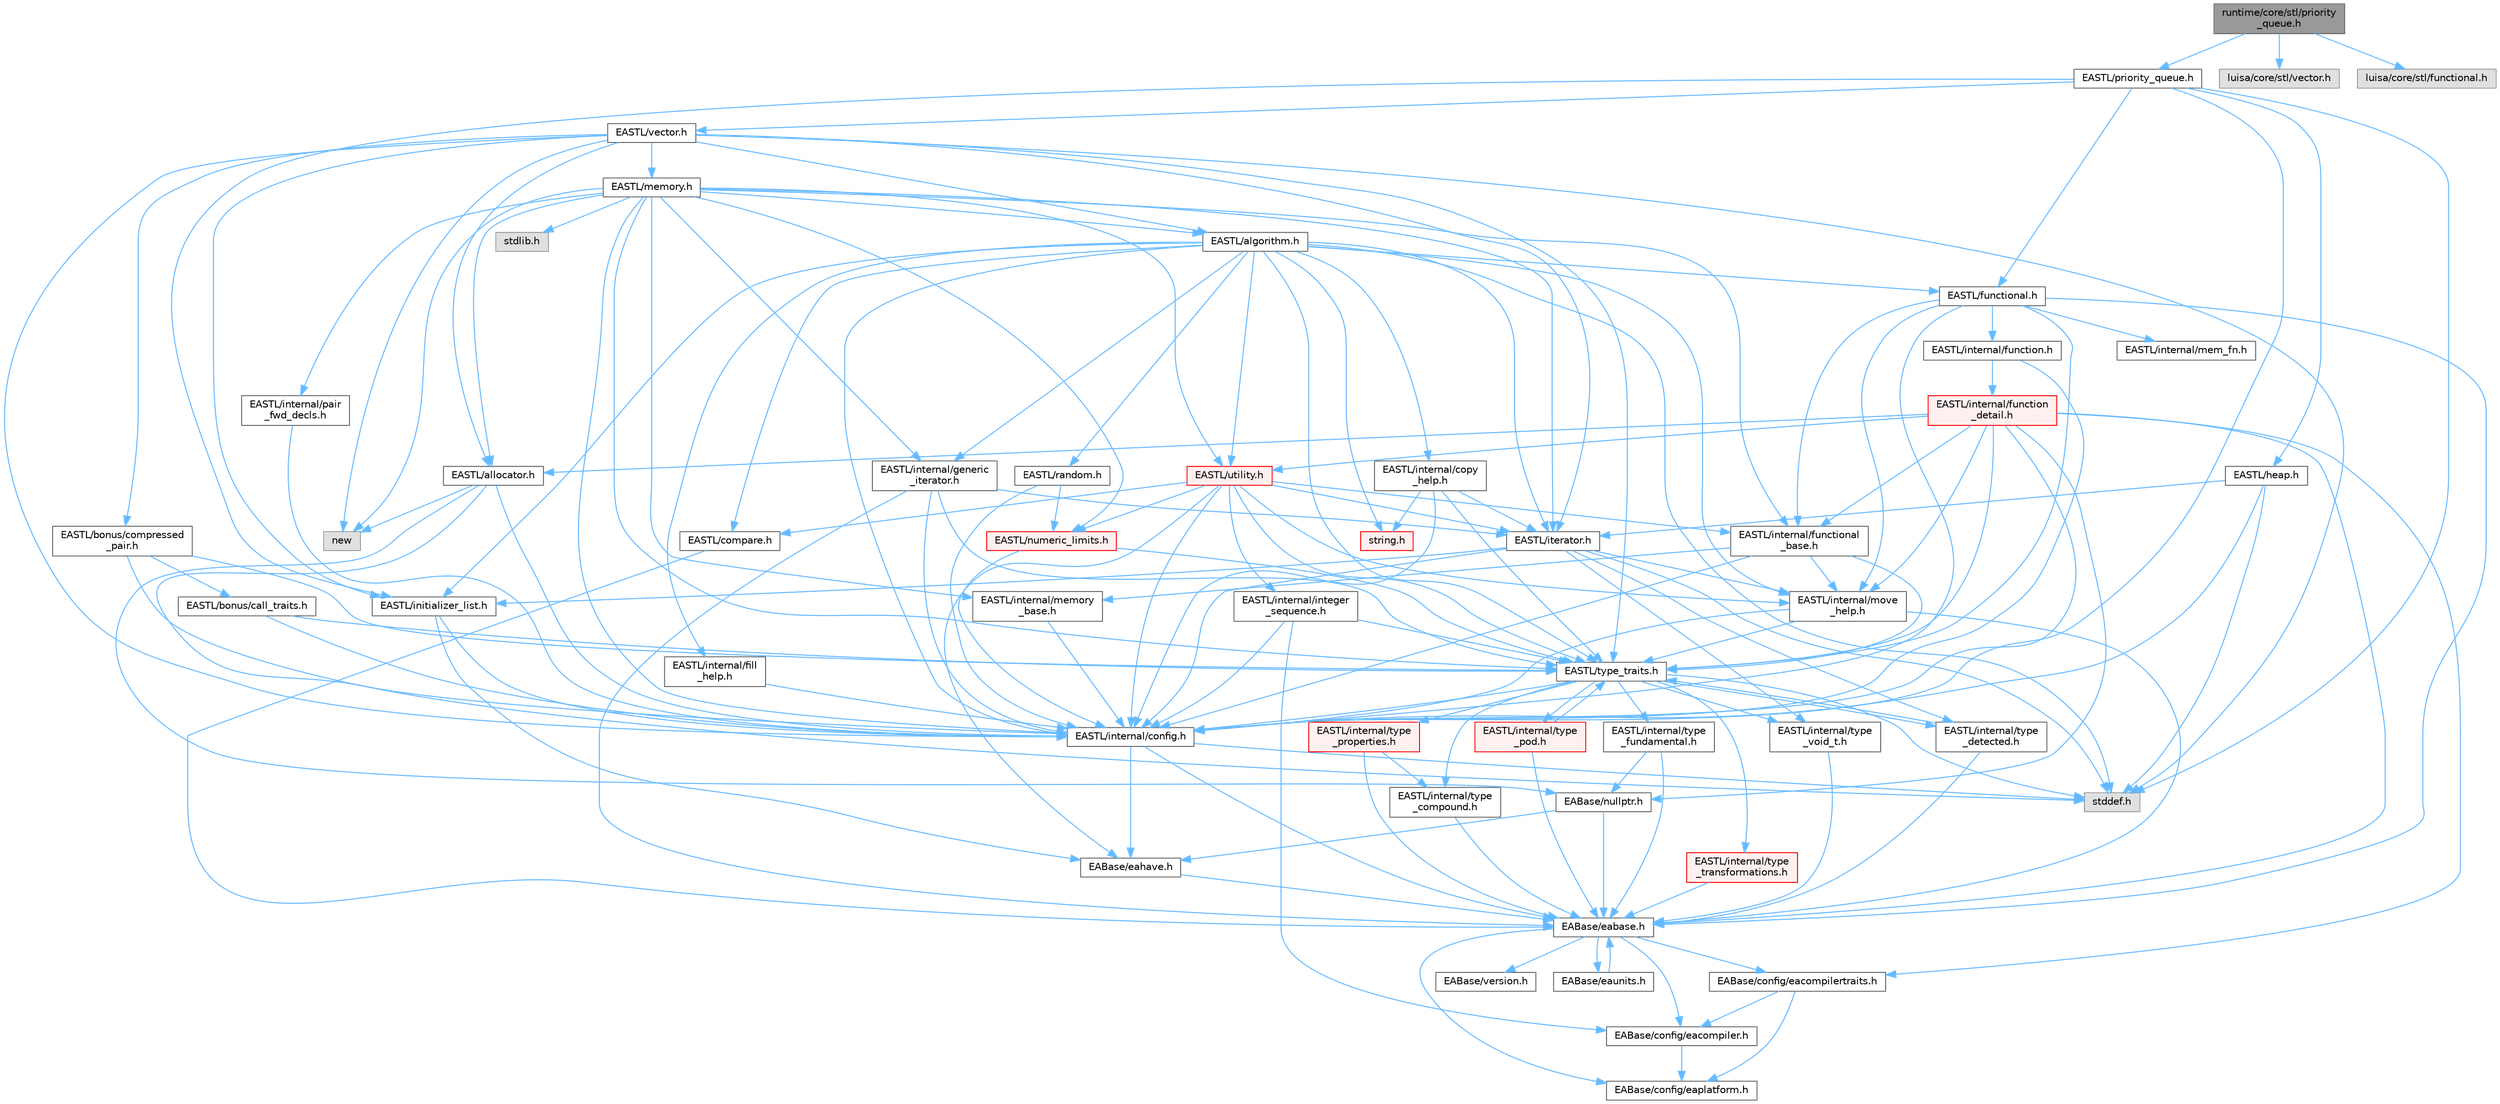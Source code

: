 digraph "runtime/core/stl/priority_queue.h"
{
 // LATEX_PDF_SIZE
  bgcolor="transparent";
  edge [fontname=Helvetica,fontsize=10,labelfontname=Helvetica,labelfontsize=10];
  node [fontname=Helvetica,fontsize=10,shape=box,height=0.2,width=0.4];
  Node1 [id="Node000001",label="runtime/core/stl/priority\l_queue.h",height=0.2,width=0.4,color="gray40", fillcolor="grey60", style="filled", fontcolor="black",tooltip=" "];
  Node1 -> Node2 [id="edge1_Node000001_Node000002",color="steelblue1",style="solid",tooltip=" "];
  Node2 [id="Node000002",label="EASTL/priority_queue.h",height=0.2,width=0.4,color="grey40", fillcolor="white", style="filled",URL="$_e_a_s_t_l_2include_2_e_a_s_t_l_2priority__queue_8h.html",tooltip=" "];
  Node2 -> Node3 [id="edge2_Node000002_Node000003",color="steelblue1",style="solid",tooltip=" "];
  Node3 [id="Node000003",label="EASTL/internal/config.h",height=0.2,width=0.4,color="grey40", fillcolor="white", style="filled",URL="$config_8h.html",tooltip=" "];
  Node3 -> Node4 [id="edge3_Node000003_Node000004",color="steelblue1",style="solid",tooltip=" "];
  Node4 [id="Node000004",label="EABase/eabase.h",height=0.2,width=0.4,color="grey40", fillcolor="white", style="filled",URL="$eabase_8h.html",tooltip=" "];
  Node4 -> Node5 [id="edge4_Node000004_Node000005",color="steelblue1",style="solid",tooltip=" "];
  Node5 [id="Node000005",label="EABase/config/eacompiler.h",height=0.2,width=0.4,color="grey40", fillcolor="white", style="filled",URL="$eacompiler_8h.html",tooltip=" "];
  Node5 -> Node6 [id="edge5_Node000005_Node000006",color="steelblue1",style="solid",tooltip=" "];
  Node6 [id="Node000006",label="EABase/config/eaplatform.h",height=0.2,width=0.4,color="grey40", fillcolor="white", style="filled",URL="$eaplatform_8h.html",tooltip=" "];
  Node4 -> Node7 [id="edge6_Node000004_Node000007",color="steelblue1",style="solid",tooltip=" "];
  Node7 [id="Node000007",label="EABase/config/eacompilertraits.h",height=0.2,width=0.4,color="grey40", fillcolor="white", style="filled",URL="$eacompilertraits_8h.html",tooltip=" "];
  Node7 -> Node6 [id="edge7_Node000007_Node000006",color="steelblue1",style="solid",tooltip=" "];
  Node7 -> Node5 [id="edge8_Node000007_Node000005",color="steelblue1",style="solid",tooltip=" "];
  Node4 -> Node6 [id="edge9_Node000004_Node000006",color="steelblue1",style="solid",tooltip=" "];
  Node4 -> Node8 [id="edge10_Node000004_Node000008",color="steelblue1",style="solid",tooltip=" "];
  Node8 [id="Node000008",label="EABase/version.h",height=0.2,width=0.4,color="grey40", fillcolor="white", style="filled",URL="$_e_a_s_t_l_2packages_2_e_a_base_2include_2_common_2_e_a_base_2version_8h.html",tooltip=" "];
  Node4 -> Node9 [id="edge11_Node000004_Node000009",color="steelblue1",style="solid",tooltip=" "];
  Node9 [id="Node000009",label="EABase/eaunits.h",height=0.2,width=0.4,color="grey40", fillcolor="white", style="filled",URL="$eaunits_8h.html",tooltip=" "];
  Node9 -> Node4 [id="edge12_Node000009_Node000004",color="steelblue1",style="solid",tooltip=" "];
  Node3 -> Node10 [id="edge13_Node000003_Node000010",color="steelblue1",style="solid",tooltip=" "];
  Node10 [id="Node000010",label="EABase/eahave.h",height=0.2,width=0.4,color="grey40", fillcolor="white", style="filled",URL="$eahave_8h.html",tooltip=" "];
  Node10 -> Node4 [id="edge14_Node000010_Node000004",color="steelblue1",style="solid",tooltip=" "];
  Node3 -> Node11 [id="edge15_Node000003_Node000011",color="steelblue1",style="solid",tooltip=" "];
  Node11 [id="Node000011",label="stddef.h",height=0.2,width=0.4,color="grey60", fillcolor="#E0E0E0", style="filled",tooltip=" "];
  Node2 -> Node12 [id="edge16_Node000002_Node000012",color="steelblue1",style="solid",tooltip=" "];
  Node12 [id="Node000012",label="EASTL/vector.h",height=0.2,width=0.4,color="grey40", fillcolor="white", style="filled",URL="$_e_a_s_t_l_2include_2_e_a_s_t_l_2vector_8h.html",tooltip=" "];
  Node12 -> Node13 [id="edge17_Node000012_Node000013",color="steelblue1",style="solid",tooltip=" "];
  Node13 [id="Node000013",label="EASTL/algorithm.h",height=0.2,width=0.4,color="grey40", fillcolor="white", style="filled",URL="$_e_a_s_t_l_2include_2_e_a_s_t_l_2algorithm_8h.html",tooltip=" "];
  Node13 -> Node3 [id="edge18_Node000013_Node000003",color="steelblue1",style="solid",tooltip=" "];
  Node13 -> Node14 [id="edge19_Node000013_Node000014",color="steelblue1",style="solid",tooltip=" "];
  Node14 [id="Node000014",label="EASTL/type_traits.h",height=0.2,width=0.4,color="grey40", fillcolor="white", style="filled",URL="$_e_a_s_t_l_2include_2_e_a_s_t_l_2type__traits_8h.html",tooltip=" "];
  Node14 -> Node3 [id="edge20_Node000014_Node000003",color="steelblue1",style="solid",tooltip=" "];
  Node14 -> Node11 [id="edge21_Node000014_Node000011",color="steelblue1",style="solid",tooltip=" "];
  Node14 -> Node15 [id="edge22_Node000014_Node000015",color="steelblue1",style="solid",tooltip=" "];
  Node15 [id="Node000015",label="EASTL/internal/type\l_fundamental.h",height=0.2,width=0.4,color="grey40", fillcolor="white", style="filled",URL="$type__fundamental_8h.html",tooltip=" "];
  Node15 -> Node4 [id="edge23_Node000015_Node000004",color="steelblue1",style="solid",tooltip=" "];
  Node15 -> Node16 [id="edge24_Node000015_Node000016",color="steelblue1",style="solid",tooltip=" "];
  Node16 [id="Node000016",label="EABase/nullptr.h",height=0.2,width=0.4,color="grey40", fillcolor="white", style="filled",URL="$nullptr_8h.html",tooltip=" "];
  Node16 -> Node4 [id="edge25_Node000016_Node000004",color="steelblue1",style="solid",tooltip=" "];
  Node16 -> Node10 [id="edge26_Node000016_Node000010",color="steelblue1",style="solid",tooltip=" "];
  Node14 -> Node17 [id="edge27_Node000014_Node000017",color="steelblue1",style="solid",tooltip=" "];
  Node17 [id="Node000017",label="EASTL/internal/type\l_transformations.h",height=0.2,width=0.4,color="red", fillcolor="#FFF0F0", style="filled",URL="$type__transformations_8h.html",tooltip=" "];
  Node17 -> Node4 [id="edge28_Node000017_Node000004",color="steelblue1",style="solid",tooltip=" "];
  Node14 -> Node19 [id="edge29_Node000014_Node000019",color="steelblue1",style="solid",tooltip=" "];
  Node19 [id="Node000019",label="EASTL/internal/type\l_void_t.h",height=0.2,width=0.4,color="grey40", fillcolor="white", style="filled",URL="$type__void__t_8h.html",tooltip=" "];
  Node19 -> Node4 [id="edge30_Node000019_Node000004",color="steelblue1",style="solid",tooltip=" "];
  Node14 -> Node20 [id="edge31_Node000014_Node000020",color="steelblue1",style="solid",tooltip=" "];
  Node20 [id="Node000020",label="EASTL/internal/type\l_properties.h",height=0.2,width=0.4,color="red", fillcolor="#FFF0F0", style="filled",URL="$type__properties_8h.html",tooltip=" "];
  Node20 -> Node4 [id="edge32_Node000020_Node000004",color="steelblue1",style="solid",tooltip=" "];
  Node20 -> Node21 [id="edge33_Node000020_Node000021",color="steelblue1",style="solid",tooltip=" "];
  Node21 [id="Node000021",label="EASTL/internal/type\l_compound.h",height=0.2,width=0.4,color="grey40", fillcolor="white", style="filled",URL="$type__compound_8h.html",tooltip=" "];
  Node21 -> Node4 [id="edge34_Node000021_Node000004",color="steelblue1",style="solid",tooltip=" "];
  Node14 -> Node21 [id="edge35_Node000014_Node000021",color="steelblue1",style="solid",tooltip=" "];
  Node14 -> Node22 [id="edge36_Node000014_Node000022",color="steelblue1",style="solid",tooltip=" "];
  Node22 [id="Node000022",label="EASTL/internal/type\l_pod.h",height=0.2,width=0.4,color="red", fillcolor="#FFF0F0", style="filled",URL="$type__pod_8h.html",tooltip=" "];
  Node22 -> Node4 [id="edge37_Node000022_Node000004",color="steelblue1",style="solid",tooltip=" "];
  Node22 -> Node14 [id="edge38_Node000022_Node000014",color="steelblue1",style="solid",tooltip=" "];
  Node14 -> Node23 [id="edge39_Node000014_Node000023",color="steelblue1",style="solid",tooltip=" "];
  Node23 [id="Node000023",label="EASTL/internal/type\l_detected.h",height=0.2,width=0.4,color="grey40", fillcolor="white", style="filled",URL="$type__detected_8h.html",tooltip=" "];
  Node23 -> Node4 [id="edge40_Node000023_Node000004",color="steelblue1",style="solid",tooltip=" "];
  Node23 -> Node14 [id="edge41_Node000023_Node000014",color="steelblue1",style="solid",tooltip=" "];
  Node13 -> Node24 [id="edge42_Node000013_Node000024",color="steelblue1",style="solid",tooltip=" "];
  Node24 [id="Node000024",label="EASTL/internal/move\l_help.h",height=0.2,width=0.4,color="grey40", fillcolor="white", style="filled",URL="$move__help_8h.html",tooltip=" "];
  Node24 -> Node4 [id="edge43_Node000024_Node000004",color="steelblue1",style="solid",tooltip=" "];
  Node24 -> Node3 [id="edge44_Node000024_Node000003",color="steelblue1",style="solid",tooltip=" "];
  Node24 -> Node14 [id="edge45_Node000024_Node000014",color="steelblue1",style="solid",tooltip=" "];
  Node13 -> Node25 [id="edge46_Node000013_Node000025",color="steelblue1",style="solid",tooltip=" "];
  Node25 [id="Node000025",label="EASTL/internal/copy\l_help.h",height=0.2,width=0.4,color="grey40", fillcolor="white", style="filled",URL="$copy__help_8h.html",tooltip=" "];
  Node25 -> Node3 [id="edge47_Node000025_Node000003",color="steelblue1",style="solid",tooltip=" "];
  Node25 -> Node14 [id="edge48_Node000025_Node000014",color="steelblue1",style="solid",tooltip=" "];
  Node25 -> Node26 [id="edge49_Node000025_Node000026",color="steelblue1",style="solid",tooltip=" "];
  Node26 [id="Node000026",label="EASTL/iterator.h",height=0.2,width=0.4,color="grey40", fillcolor="white", style="filled",URL="$_e_a_s_t_l_2include_2_e_a_s_t_l_2iterator_8h.html",tooltip=" "];
  Node26 -> Node3 [id="edge50_Node000026_Node000003",color="steelblue1",style="solid",tooltip=" "];
  Node26 -> Node24 [id="edge51_Node000026_Node000024",color="steelblue1",style="solid",tooltip=" "];
  Node26 -> Node23 [id="edge52_Node000026_Node000023",color="steelblue1",style="solid",tooltip=" "];
  Node26 -> Node19 [id="edge53_Node000026_Node000019",color="steelblue1",style="solid",tooltip=" "];
  Node26 -> Node27 [id="edge54_Node000026_Node000027",color="steelblue1",style="solid",tooltip=" "];
  Node27 [id="Node000027",label="EASTL/initializer_list.h",height=0.2,width=0.4,color="grey40", fillcolor="white", style="filled",URL="$initializer__list_8h.html",tooltip=" "];
  Node27 -> Node3 [id="edge55_Node000027_Node000003",color="steelblue1",style="solid",tooltip=" "];
  Node27 -> Node10 [id="edge56_Node000027_Node000010",color="steelblue1",style="solid",tooltip=" "];
  Node26 -> Node11 [id="edge57_Node000026_Node000011",color="steelblue1",style="solid",tooltip=" "];
  Node25 -> Node28 [id="edge58_Node000025_Node000028",color="steelblue1",style="solid",tooltip=" "];
  Node28 [id="Node000028",label="string.h",height=0.2,width=0.4,color="red", fillcolor="#FFF0F0", style="filled",URL="$string_8h.html",tooltip=" "];
  Node13 -> Node151 [id="edge59_Node000013_Node000151",color="steelblue1",style="solid",tooltip=" "];
  Node151 [id="Node000151",label="EASTL/internal/fill\l_help.h",height=0.2,width=0.4,color="grey40", fillcolor="white", style="filled",URL="$fill__help_8h.html",tooltip=" "];
  Node151 -> Node3 [id="edge60_Node000151_Node000003",color="steelblue1",style="solid",tooltip=" "];
  Node13 -> Node27 [id="edge61_Node000013_Node000027",color="steelblue1",style="solid",tooltip=" "];
  Node13 -> Node26 [id="edge62_Node000013_Node000026",color="steelblue1",style="solid",tooltip=" "];
  Node13 -> Node61 [id="edge63_Node000013_Node000061",color="steelblue1",style="solid",tooltip=" "];
  Node61 [id="Node000061",label="EASTL/functional.h",height=0.2,width=0.4,color="grey40", fillcolor="white", style="filled",URL="$_e_a_s_t_l_2include_2_e_a_s_t_l_2functional_8h.html",tooltip=" "];
  Node61 -> Node4 [id="edge64_Node000061_Node000004",color="steelblue1",style="solid",tooltip=" "];
  Node61 -> Node3 [id="edge65_Node000061_Node000003",color="steelblue1",style="solid",tooltip=" "];
  Node61 -> Node24 [id="edge66_Node000061_Node000024",color="steelblue1",style="solid",tooltip=" "];
  Node61 -> Node14 [id="edge67_Node000061_Node000014",color="steelblue1",style="solid",tooltip=" "];
  Node61 -> Node42 [id="edge68_Node000061_Node000042",color="steelblue1",style="solid",tooltip=" "];
  Node42 [id="Node000042",label="EASTL/internal/functional\l_base.h",height=0.2,width=0.4,color="grey40", fillcolor="white", style="filled",URL="$functional__base_8h.html",tooltip=" "];
  Node42 -> Node3 [id="edge69_Node000042_Node000003",color="steelblue1",style="solid",tooltip=" "];
  Node42 -> Node38 [id="edge70_Node000042_Node000038",color="steelblue1",style="solid",tooltip=" "];
  Node38 [id="Node000038",label="EASTL/internal/memory\l_base.h",height=0.2,width=0.4,color="grey40", fillcolor="white", style="filled",URL="$memory__base_8h.html",tooltip=" "];
  Node38 -> Node3 [id="edge71_Node000038_Node000003",color="steelblue1",style="solid",tooltip=" "];
  Node42 -> Node24 [id="edge72_Node000042_Node000024",color="steelblue1",style="solid",tooltip=" "];
  Node42 -> Node14 [id="edge73_Node000042_Node000014",color="steelblue1",style="solid",tooltip=" "];
  Node61 -> Node62 [id="edge74_Node000061_Node000062",color="steelblue1",style="solid",tooltip=" "];
  Node62 [id="Node000062",label="EASTL/internal/mem_fn.h",height=0.2,width=0.4,color="grey40", fillcolor="white", style="filled",URL="$mem__fn_8h.html",tooltip=" "];
  Node61 -> Node63 [id="edge75_Node000061_Node000063",color="steelblue1",style="solid",tooltip=" "];
  Node63 [id="Node000063",label="EASTL/internal/function.h",height=0.2,width=0.4,color="grey40", fillcolor="white", style="filled",URL="$_e_a_s_t_l_2include_2_e_a_s_t_l_2internal_2function_8h.html",tooltip=" "];
  Node63 -> Node3 [id="edge76_Node000063_Node000003",color="steelblue1",style="solid",tooltip=" "];
  Node63 -> Node64 [id="edge77_Node000063_Node000064",color="steelblue1",style="solid",tooltip=" "];
  Node64 [id="Node000064",label="EASTL/internal/function\l_detail.h",height=0.2,width=0.4,color="red", fillcolor="#FFF0F0", style="filled",URL="$function__detail_8h.html",tooltip=" "];
  Node64 -> Node7 [id="edge78_Node000064_Node000007",color="steelblue1",style="solid",tooltip=" "];
  Node64 -> Node4 [id="edge79_Node000064_Node000004",color="steelblue1",style="solid",tooltip=" "];
  Node64 -> Node16 [id="edge80_Node000064_Node000016",color="steelblue1",style="solid",tooltip=" "];
  Node64 -> Node43 [id="edge81_Node000064_Node000043",color="steelblue1",style="solid",tooltip=" "];
  Node43 [id="Node000043",label="EASTL/allocator.h",height=0.2,width=0.4,color="grey40", fillcolor="white", style="filled",URL="$allocator_8h.html",tooltip=" "];
  Node43 -> Node3 [id="edge82_Node000043_Node000003",color="steelblue1",style="solid",tooltip=" "];
  Node43 -> Node16 [id="edge83_Node000043_Node000016",color="steelblue1",style="solid",tooltip=" "];
  Node43 -> Node11 [id="edge84_Node000043_Node000011",color="steelblue1",style="solid",tooltip=" "];
  Node43 -> Node44 [id="edge85_Node000043_Node000044",color="steelblue1",style="solid",tooltip=" "];
  Node44 [id="Node000044",label="new",height=0.2,width=0.4,color="grey60", fillcolor="#E0E0E0", style="filled",tooltip=" "];
  Node64 -> Node3 [id="edge86_Node000064_Node000003",color="steelblue1",style="solid",tooltip=" "];
  Node64 -> Node42 [id="edge87_Node000064_Node000042",color="steelblue1",style="solid",tooltip=" "];
  Node64 -> Node24 [id="edge88_Node000064_Node000024",color="steelblue1",style="solid",tooltip=" "];
  Node64 -> Node14 [id="edge89_Node000064_Node000014",color="steelblue1",style="solid",tooltip=" "];
  Node64 -> Node45 [id="edge90_Node000064_Node000045",color="steelblue1",style="solid",tooltip=" "];
  Node45 [id="Node000045",label="EASTL/utility.h",height=0.2,width=0.4,color="red", fillcolor="#FFF0F0", style="filled",URL="$_e_a_s_t_l_2include_2_e_a_s_t_l_2utility_8h.html",tooltip=" "];
  Node45 -> Node3 [id="edge91_Node000045_Node000003",color="steelblue1",style="solid",tooltip=" "];
  Node45 -> Node14 [id="edge92_Node000045_Node000014",color="steelblue1",style="solid",tooltip=" "];
  Node45 -> Node26 [id="edge93_Node000045_Node000026",color="steelblue1",style="solid",tooltip=" "];
  Node45 -> Node46 [id="edge94_Node000045_Node000046",color="steelblue1",style="solid",tooltip=" "];
  Node46 [id="Node000046",label="EASTL/numeric_limits.h",height=0.2,width=0.4,color="red", fillcolor="#FFF0F0", style="filled",URL="$numeric__limits_8h.html",tooltip=" "];
  Node46 -> Node3 [id="edge95_Node000046_Node000003",color="steelblue1",style="solid",tooltip=" "];
  Node46 -> Node14 [id="edge96_Node000046_Node000014",color="steelblue1",style="solid",tooltip=" "];
  Node45 -> Node48 [id="edge97_Node000045_Node000048",color="steelblue1",style="solid",tooltip=" "];
  Node48 [id="Node000048",label="EASTL/compare.h",height=0.2,width=0.4,color="grey40", fillcolor="white", style="filled",URL="$compare_8h.html",tooltip=" "];
  Node48 -> Node4 [id="edge98_Node000048_Node000004",color="steelblue1",style="solid",tooltip=" "];
  Node45 -> Node42 [id="edge99_Node000045_Node000042",color="steelblue1",style="solid",tooltip=" "];
  Node45 -> Node24 [id="edge100_Node000045_Node000024",color="steelblue1",style="solid",tooltip=" "];
  Node45 -> Node10 [id="edge101_Node000045_Node000010",color="steelblue1",style="solid",tooltip=" "];
  Node45 -> Node49 [id="edge102_Node000045_Node000049",color="steelblue1",style="solid",tooltip=" "];
  Node49 [id="Node000049",label="EASTL/internal/integer\l_sequence.h",height=0.2,width=0.4,color="grey40", fillcolor="white", style="filled",URL="$integer__sequence_8h.html",tooltip=" "];
  Node49 -> Node5 [id="edge103_Node000049_Node000005",color="steelblue1",style="solid",tooltip=" "];
  Node49 -> Node3 [id="edge104_Node000049_Node000003",color="steelblue1",style="solid",tooltip=" "];
  Node49 -> Node14 [id="edge105_Node000049_Node000014",color="steelblue1",style="solid",tooltip=" "];
  Node13 -> Node45 [id="edge106_Node000013_Node000045",color="steelblue1",style="solid",tooltip=" "];
  Node13 -> Node40 [id="edge107_Node000013_Node000040",color="steelblue1",style="solid",tooltip=" "];
  Node40 [id="Node000040",label="EASTL/internal/generic\l_iterator.h",height=0.2,width=0.4,color="grey40", fillcolor="white", style="filled",URL="$generic__iterator_8h.html",tooltip=" "];
  Node40 -> Node4 [id="edge108_Node000040_Node000004",color="steelblue1",style="solid",tooltip=" "];
  Node40 -> Node3 [id="edge109_Node000040_Node000003",color="steelblue1",style="solid",tooltip=" "];
  Node40 -> Node26 [id="edge110_Node000040_Node000026",color="steelblue1",style="solid",tooltip=" "];
  Node40 -> Node14 [id="edge111_Node000040_Node000014",color="steelblue1",style="solid",tooltip=" "];
  Node13 -> Node152 [id="edge112_Node000013_Node000152",color="steelblue1",style="solid",tooltip=" "];
  Node152 [id="Node000152",label="EASTL/random.h",height=0.2,width=0.4,color="grey40", fillcolor="white", style="filled",URL="$random_8h.html",tooltip=" "];
  Node152 -> Node3 [id="edge113_Node000152_Node000003",color="steelblue1",style="solid",tooltip=" "];
  Node152 -> Node46 [id="edge114_Node000152_Node000046",color="steelblue1",style="solid",tooltip=" "];
  Node13 -> Node48 [id="edge115_Node000013_Node000048",color="steelblue1",style="solid",tooltip=" "];
  Node13 -> Node11 [id="edge116_Node000013_Node000011",color="steelblue1",style="solid",tooltip=" "];
  Node13 -> Node28 [id="edge117_Node000013_Node000028",color="steelblue1",style="solid",tooltip=" "];
  Node12 -> Node43 [id="edge118_Node000012_Node000043",color="steelblue1",style="solid",tooltip=" "];
  Node12 -> Node59 [id="edge119_Node000012_Node000059",color="steelblue1",style="solid",tooltip=" "];
  Node59 [id="Node000059",label="EASTL/bonus/compressed\l_pair.h",height=0.2,width=0.4,color="grey40", fillcolor="white", style="filled",URL="$compressed__pair_8h.html",tooltip=" "];
  Node59 -> Node3 [id="edge120_Node000059_Node000003",color="steelblue1",style="solid",tooltip=" "];
  Node59 -> Node14 [id="edge121_Node000059_Node000014",color="steelblue1",style="solid",tooltip=" "];
  Node59 -> Node60 [id="edge122_Node000059_Node000060",color="steelblue1",style="solid",tooltip=" "];
  Node60 [id="Node000060",label="EASTL/bonus/call_traits.h",height=0.2,width=0.4,color="grey40", fillcolor="white", style="filled",URL="$call__traits_8h.html",tooltip=" "];
  Node60 -> Node3 [id="edge123_Node000060_Node000003",color="steelblue1",style="solid",tooltip=" "];
  Node60 -> Node14 [id="edge124_Node000060_Node000014",color="steelblue1",style="solid",tooltip=" "];
  Node12 -> Node27 [id="edge125_Node000012_Node000027",color="steelblue1",style="solid",tooltip=" "];
  Node12 -> Node3 [id="edge126_Node000012_Node000003",color="steelblue1",style="solid",tooltip=" "];
  Node12 -> Node26 [id="edge127_Node000012_Node000026",color="steelblue1",style="solid",tooltip=" "];
  Node12 -> Node39 [id="edge128_Node000012_Node000039",color="steelblue1",style="solid",tooltip=" "];
  Node39 [id="Node000039",label="EASTL/memory.h",height=0.2,width=0.4,color="grey40", fillcolor="white", style="filled",URL="$_e_a_s_t_l_2include_2_e_a_s_t_l_2memory_8h.html",tooltip=" "];
  Node39 -> Node3 [id="edge129_Node000039_Node000003",color="steelblue1",style="solid",tooltip=" "];
  Node39 -> Node38 [id="edge130_Node000039_Node000038",color="steelblue1",style="solid",tooltip=" "];
  Node39 -> Node40 [id="edge131_Node000039_Node000040",color="steelblue1",style="solid",tooltip=" "];
  Node39 -> Node41 [id="edge132_Node000039_Node000041",color="steelblue1",style="solid",tooltip=" "];
  Node41 [id="Node000041",label="EASTL/internal/pair\l_fwd_decls.h",height=0.2,width=0.4,color="grey40", fillcolor="white", style="filled",URL="$pair__fwd__decls_8h.html",tooltip=" "];
  Node41 -> Node3 [id="edge133_Node000041_Node000003",color="steelblue1",style="solid",tooltip=" "];
  Node39 -> Node42 [id="edge134_Node000039_Node000042",color="steelblue1",style="solid",tooltip=" "];
  Node39 -> Node13 [id="edge135_Node000039_Node000013",color="steelblue1",style="solid",tooltip=" "];
  Node39 -> Node14 [id="edge136_Node000039_Node000014",color="steelblue1",style="solid",tooltip=" "];
  Node39 -> Node43 [id="edge137_Node000039_Node000043",color="steelblue1",style="solid",tooltip=" "];
  Node39 -> Node26 [id="edge138_Node000039_Node000026",color="steelblue1",style="solid",tooltip=" "];
  Node39 -> Node45 [id="edge139_Node000039_Node000045",color="steelblue1",style="solid",tooltip=" "];
  Node39 -> Node46 [id="edge140_Node000039_Node000046",color="steelblue1",style="solid",tooltip=" "];
  Node39 -> Node54 [id="edge141_Node000039_Node000054",color="steelblue1",style="solid",tooltip=" "];
  Node54 [id="Node000054",label="stdlib.h",height=0.2,width=0.4,color="grey60", fillcolor="#E0E0E0", style="filled",tooltip=" "];
  Node39 -> Node44 [id="edge142_Node000039_Node000044",color="steelblue1",style="solid",tooltip=" "];
  Node12 -> Node14 [id="edge143_Node000012_Node000014",color="steelblue1",style="solid",tooltip=" "];
  Node12 -> Node11 [id="edge144_Node000012_Node000011",color="steelblue1",style="solid",tooltip=" "];
  Node12 -> Node44 [id="edge145_Node000012_Node000044",color="steelblue1",style="solid",tooltip=" "];
  Node2 -> Node153 [id="edge146_Node000002_Node000153",color="steelblue1",style="solid",tooltip=" "];
  Node153 [id="Node000153",label="EASTL/heap.h",height=0.2,width=0.4,color="grey40", fillcolor="white", style="filled",URL="$heap_8h.html",tooltip=" "];
  Node153 -> Node3 [id="edge147_Node000153_Node000003",color="steelblue1",style="solid",tooltip=" "];
  Node153 -> Node26 [id="edge148_Node000153_Node000026",color="steelblue1",style="solid",tooltip=" "];
  Node153 -> Node11 [id="edge149_Node000153_Node000011",color="steelblue1",style="solid",tooltip=" "];
  Node2 -> Node61 [id="edge150_Node000002_Node000061",color="steelblue1",style="solid",tooltip=" "];
  Node2 -> Node27 [id="edge151_Node000002_Node000027",color="steelblue1",style="solid",tooltip=" "];
  Node2 -> Node11 [id="edge152_Node000002_Node000011",color="steelblue1",style="solid",tooltip=" "];
  Node1 -> Node154 [id="edge153_Node000001_Node000154",color="steelblue1",style="solid",tooltip=" "];
  Node154 [id="Node000154",label="luisa/core/stl/vector.h",height=0.2,width=0.4,color="grey60", fillcolor="#E0E0E0", style="filled",tooltip=" "];
  Node1 -> Node155 [id="edge154_Node000001_Node000155",color="steelblue1",style="solid",tooltip=" "];
  Node155 [id="Node000155",label="luisa/core/stl/functional.h",height=0.2,width=0.4,color="grey60", fillcolor="#E0E0E0", style="filled",tooltip=" "];
}
